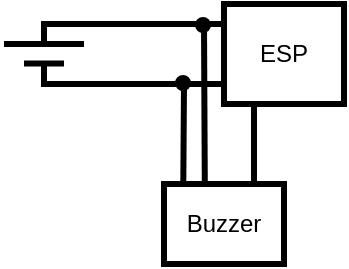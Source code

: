 <mxfile>
    <diagram id="kd_io54wB0ym1vN_K54W" name="Page-1">
        <mxGraphModel dx="645" dy="304" grid="1" gridSize="10" guides="1" tooltips="1" connect="1" arrows="1" fold="1" page="1" pageScale="1" pageWidth="827" pageHeight="1169" math="0" shadow="0">
            <root>
                <mxCell id="0"/>
                <mxCell id="1" parent="0"/>
                <mxCell id="2" value="" style="endArrow=none;html=1;strokeWidth=3;" edge="1" parent="1">
                    <mxGeometry width="50" height="50" relative="1" as="geometry">
                        <mxPoint x="320" y="170" as="sourcePoint"/>
                        <mxPoint x="280" y="170" as="targetPoint"/>
                    </mxGeometry>
                </mxCell>
                <mxCell id="3" value="" style="endArrow=none;html=1;strokeWidth=3;" edge="1" parent="1">
                    <mxGeometry width="50" height="50" relative="1" as="geometry">
                        <mxPoint x="290" y="179.74" as="sourcePoint"/>
                        <mxPoint x="310" y="179.74" as="targetPoint"/>
                    </mxGeometry>
                </mxCell>
                <mxCell id="5" value="ESP" style="rounded=0;whiteSpace=wrap;html=1;strokeWidth=3;" vertex="1" parent="1">
                    <mxGeometry x="390" y="150" width="60" height="50" as="geometry"/>
                </mxCell>
                <mxCell id="6" value="" style="endArrow=none;html=1;strokeWidth=3;exitX=0;exitY=0.75;exitDx=0;exitDy=0;edgeStyle=elbowEdgeStyle;elbow=vertical;rounded=0;" edge="1" parent="1" source="5">
                    <mxGeometry width="50" height="50" relative="1" as="geometry">
                        <mxPoint x="440" y="200" as="sourcePoint"/>
                        <mxPoint x="300" y="180" as="targetPoint"/>
                        <Array as="points">
                            <mxPoint x="350" y="190"/>
                        </Array>
                    </mxGeometry>
                </mxCell>
                <mxCell id="7" value="" style="endArrow=none;html=1;strokeWidth=3;exitX=0;exitY=0;exitDx=0;exitDy=0;edgeStyle=elbowEdgeStyle;elbow=vertical;rounded=0;" edge="1" parent="1" source="5">
                    <mxGeometry width="50" height="50" relative="1" as="geometry">
                        <mxPoint x="400" y="200" as="sourcePoint"/>
                        <mxPoint x="300" y="170" as="targetPoint"/>
                        <Array as="points">
                            <mxPoint x="340" y="160"/>
                        </Array>
                    </mxGeometry>
                </mxCell>
                <mxCell id="8" value="Buzzer" style="rounded=0;whiteSpace=wrap;html=1;strokeWidth=3;" vertex="1" parent="1">
                    <mxGeometry x="360" y="240" width="60" height="40" as="geometry"/>
                </mxCell>
                <mxCell id="9" value="" style="endArrow=none;html=1;strokeWidth=3;exitX=0.25;exitY=1;exitDx=0;exitDy=0;entryX=0.75;entryY=0;entryDx=0;entryDy=0;" edge="1" parent="1" source="5" target="8">
                    <mxGeometry width="50" height="50" relative="1" as="geometry">
                        <mxPoint x="330" y="180" as="sourcePoint"/>
                        <mxPoint x="290" y="180" as="targetPoint"/>
                    </mxGeometry>
                </mxCell>
                <mxCell id="10" value="" style="endArrow=none;html=1;strokeWidth=3;entryX=0.34;entryY=0.011;entryDx=0;entryDy=0;entryPerimeter=0;" edge="1" parent="1" target="8">
                    <mxGeometry width="50" height="50" relative="1" as="geometry">
                        <mxPoint x="380" y="160" as="sourcePoint"/>
                        <mxPoint x="415" y="250" as="targetPoint"/>
                    </mxGeometry>
                </mxCell>
                <mxCell id="11" value="" style="endArrow=none;html=1;strokeWidth=3;entryX=0.161;entryY=-0.015;entryDx=0;entryDy=0;entryPerimeter=0;" edge="1" parent="1" target="8">
                    <mxGeometry width="50" height="50" relative="1" as="geometry">
                        <mxPoint x="370" y="190" as="sourcePoint"/>
                        <mxPoint x="390.4" y="250.44" as="targetPoint"/>
                    </mxGeometry>
                </mxCell>
                <mxCell id="12" value="" style="ellipse;whiteSpace=wrap;html=1;aspect=fixed;strokeWidth=3;fillColor=#000000;" vertex="1" parent="1">
                    <mxGeometry x="377" y="158" width="5" height="5" as="geometry"/>
                </mxCell>
                <mxCell id="14" value="" style="ellipse;whiteSpace=wrap;html=1;aspect=fixed;strokeWidth=3;fillColor=#000000;" vertex="1" parent="1">
                    <mxGeometry x="367" y="187" width="5" height="5" as="geometry"/>
                </mxCell>
            </root>
        </mxGraphModel>
    </diagram>
</mxfile>